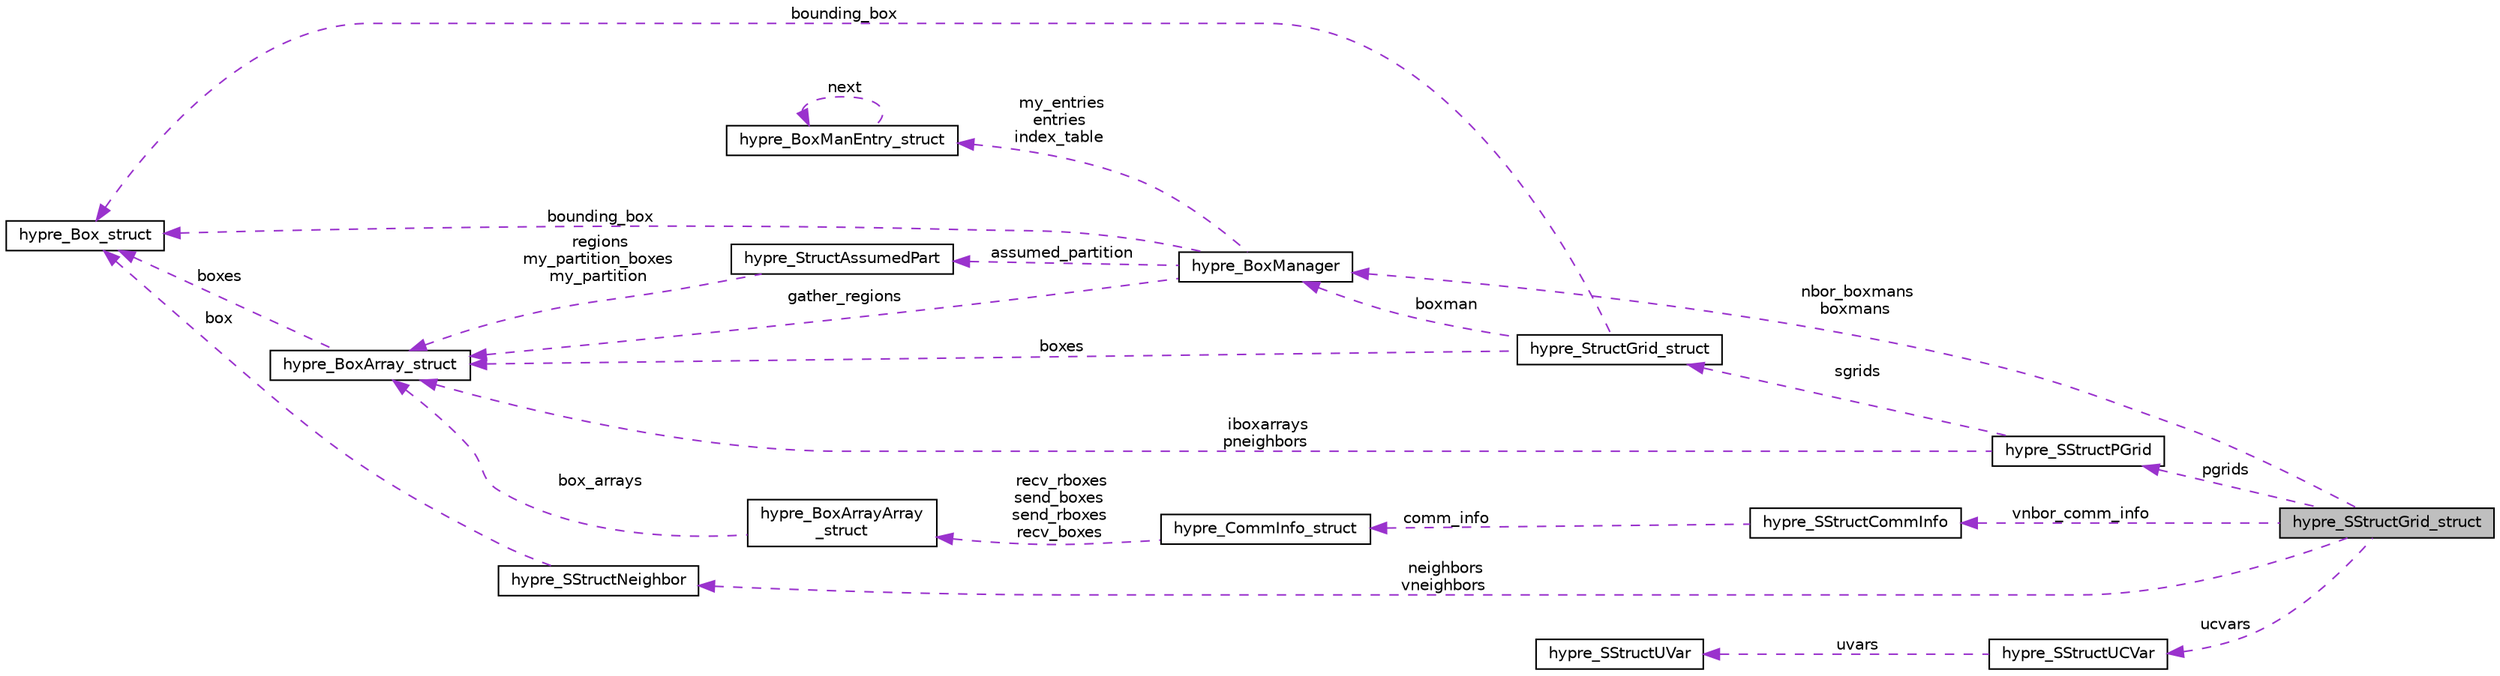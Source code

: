 digraph "hypre_SStructGrid_struct"
{
 // LATEX_PDF_SIZE
  edge [fontname="Helvetica",fontsize="10",labelfontname="Helvetica",labelfontsize="10"];
  node [fontname="Helvetica",fontsize="10",shape=record];
  rankdir="LR";
  Node1 [label="hypre_SStructGrid_struct",height=0.2,width=0.4,color="black", fillcolor="grey75", style="filled", fontcolor="black",tooltip=" "];
  Node2 -> Node1 [dir="back",color="darkorchid3",fontsize="10",style="dashed",label=" pgrids" ,fontname="Helvetica"];
  Node2 [label="hypre_SStructPGrid",height=0.2,width=0.4,color="black", fillcolor="white", style="filled",URL="$structhypre___s_struct_p_grid.html",tooltip=" "];
  Node3 -> Node2 [dir="back",color="darkorchid3",fontsize="10",style="dashed",label=" iboxarrays\npneighbors" ,fontname="Helvetica"];
  Node3 [label="hypre_BoxArray_struct",height=0.2,width=0.4,color="black", fillcolor="white", style="filled",URL="$structhypre___box_array__struct.html",tooltip=" "];
  Node4 -> Node3 [dir="back",color="darkorchid3",fontsize="10",style="dashed",label=" boxes" ,fontname="Helvetica"];
  Node4 [label="hypre_Box_struct",height=0.2,width=0.4,color="black", fillcolor="white", style="filled",URL="$structhypre___box__struct.html",tooltip=" "];
  Node5 -> Node2 [dir="back",color="darkorchid3",fontsize="10",style="dashed",label=" sgrids" ,fontname="Helvetica"];
  Node5 [label="hypre_StructGrid_struct",height=0.2,width=0.4,color="black", fillcolor="white", style="filled",URL="$structhypre___struct_grid__struct.html",tooltip=" "];
  Node3 -> Node5 [dir="back",color="darkorchid3",fontsize="10",style="dashed",label=" boxes" ,fontname="Helvetica"];
  Node4 -> Node5 [dir="back",color="darkorchid3",fontsize="10",style="dashed",label=" bounding_box" ,fontname="Helvetica"];
  Node6 -> Node5 [dir="back",color="darkorchid3",fontsize="10",style="dashed",label=" boxman" ,fontname="Helvetica"];
  Node6 [label="hypre_BoxManager",height=0.2,width=0.4,color="black", fillcolor="white", style="filled",URL="$structhypre___box_manager.html",tooltip=" "];
  Node7 -> Node6 [dir="back",color="darkorchid3",fontsize="10",style="dashed",label=" my_entries\nentries\nindex_table" ,fontname="Helvetica"];
  Node7 [label="hypre_BoxManEntry_struct",height=0.2,width=0.4,color="black", fillcolor="white", style="filled",URL="$structhypre___box_man_entry__struct.html",tooltip=" "];
  Node7 -> Node7 [dir="back",color="darkorchid3",fontsize="10",style="dashed",label=" next" ,fontname="Helvetica"];
  Node3 -> Node6 [dir="back",color="darkorchid3",fontsize="10",style="dashed",label=" gather_regions" ,fontname="Helvetica"];
  Node8 -> Node6 [dir="back",color="darkorchid3",fontsize="10",style="dashed",label=" assumed_partition" ,fontname="Helvetica"];
  Node8 [label="hypre_StructAssumedPart",height=0.2,width=0.4,color="black", fillcolor="white", style="filled",URL="$structhypre___struct_assumed_part.html",tooltip=" "];
  Node3 -> Node8 [dir="back",color="darkorchid3",fontsize="10",style="dashed",label=" regions\nmy_partition_boxes\nmy_partition" ,fontname="Helvetica"];
  Node4 -> Node6 [dir="back",color="darkorchid3",fontsize="10",style="dashed",label=" bounding_box" ,fontname="Helvetica"];
  Node9 -> Node1 [dir="back",color="darkorchid3",fontsize="10",style="dashed",label=" neighbors\nvneighbors" ,fontname="Helvetica"];
  Node9 [label="hypre_SStructNeighbor",height=0.2,width=0.4,color="black", fillcolor="white", style="filled",URL="$structhypre___s_struct_neighbor.html",tooltip=" "];
  Node4 -> Node9 [dir="back",color="darkorchid3",fontsize="10",style="dashed",label=" box" ,fontname="Helvetica"];
  Node10 -> Node1 [dir="back",color="darkorchid3",fontsize="10",style="dashed",label=" vnbor_comm_info" ,fontname="Helvetica"];
  Node10 [label="hypre_SStructCommInfo",height=0.2,width=0.4,color="black", fillcolor="white", style="filled",URL="$structhypre___s_struct_comm_info.html",tooltip=" "];
  Node11 -> Node10 [dir="back",color="darkorchid3",fontsize="10",style="dashed",label=" comm_info" ,fontname="Helvetica"];
  Node11 [label="hypre_CommInfo_struct",height=0.2,width=0.4,color="black", fillcolor="white", style="filled",URL="$structhypre___comm_info__struct.html",tooltip=" "];
  Node12 -> Node11 [dir="back",color="darkorchid3",fontsize="10",style="dashed",label=" recv_rboxes\nsend_boxes\nsend_rboxes\nrecv_boxes" ,fontname="Helvetica"];
  Node12 [label="hypre_BoxArrayArray\l_struct",height=0.2,width=0.4,color="black", fillcolor="white", style="filled",URL="$structhypre___box_array_array__struct.html",tooltip=" "];
  Node3 -> Node12 [dir="back",color="darkorchid3",fontsize="10",style="dashed",label=" box_arrays" ,fontname="Helvetica"];
  Node6 -> Node1 [dir="back",color="darkorchid3",fontsize="10",style="dashed",label=" nbor_boxmans\nboxmans" ,fontname="Helvetica"];
  Node13 -> Node1 [dir="back",color="darkorchid3",fontsize="10",style="dashed",label=" ucvars" ,fontname="Helvetica"];
  Node13 [label="hypre_SStructUCVar",height=0.2,width=0.4,color="black", fillcolor="white", style="filled",URL="$structhypre___s_struct_u_c_var.html",tooltip=" "];
  Node14 -> Node13 [dir="back",color="darkorchid3",fontsize="10",style="dashed",label=" uvars" ,fontname="Helvetica"];
  Node14 [label="hypre_SStructUVar",height=0.2,width=0.4,color="black", fillcolor="white", style="filled",URL="$structhypre___s_struct_u_var.html",tooltip=" "];
}
